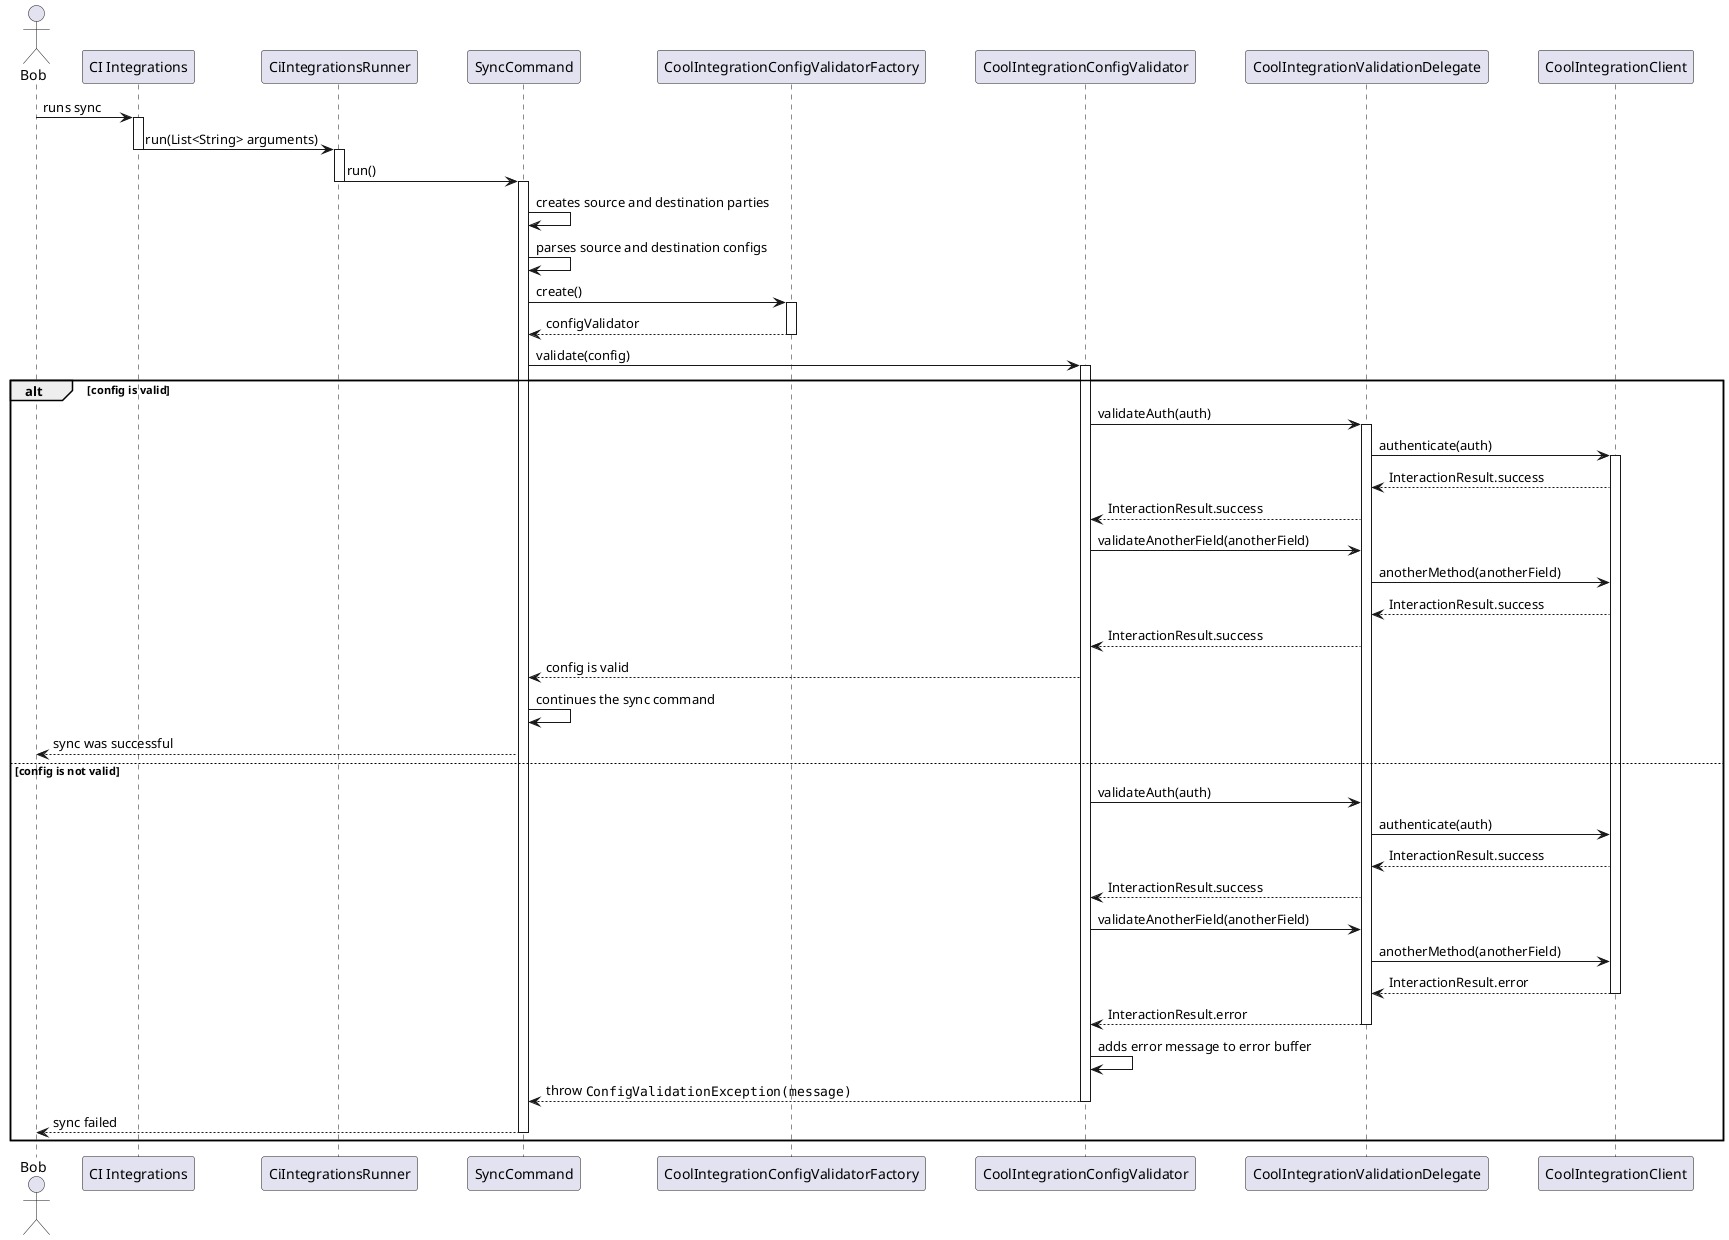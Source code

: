 @startuml ci_integrations_config_validator_sequence_diagram

skinparam ParticipantPadding 20
skinparam BoxPadding 10

actor Bob

participant "CI Integrations"
participant CiIntegrationsRunner
participant SyncCommand
participant CoolIntegrationConfigValidatorFactory
participant CoolIntegrationConfigValidator
participant CoolIntegrationValidationDelegate
participant CoolIntegrationClient

Bob -> "CI Integrations" : runs sync
activate "CI Integrations"

"CI Integrations" -> CiIntegrationsRunner: run(List<String> arguments)
deactivate "CI Integrations"
activate CiIntegrationsRunner

CiIntegrationsRunner -> SyncCommand: run()
deactivate CiIntegrationsRunner
activate SyncCommand

SyncCommand -> SyncCommand : creates source and destination parties
SyncCommand -> SyncCommand : parses source and destination configs

SyncCommand -> CoolIntegrationConfigValidatorFactory : create()
activate CoolIntegrationConfigValidatorFactory

CoolIntegrationConfigValidatorFactory --> SyncCommand : configValidator
deactivate CoolIntegrationConfigValidatorFactory

SyncCommand -> CoolIntegrationConfigValidator : validate(config)
activate CoolIntegrationConfigValidator

alt config is valid

    CoolIntegrationConfigValidator -> CoolIntegrationValidationDelegate : validateAuth(auth)
    activate CoolIntegrationValidationDelegate

    CoolIntegrationValidationDelegate -> CoolIntegrationClient : authenticate(auth)
    activate  CoolIntegrationClient
    CoolIntegrationClient --> CoolIntegrationValidationDelegate : InteractionResult.success
    CoolIntegrationValidationDelegate --> CoolIntegrationConfigValidator : InteractionResult.success

    CoolIntegrationConfigValidator -> CoolIntegrationValidationDelegate : validateAnotherField(anotherField)
    CoolIntegrationValidationDelegate -> CoolIntegrationClient : anotherMethod(anotherField)
    CoolIntegrationClient --> CoolIntegrationValidationDelegate : InteractionResult.success
    CoolIntegrationValidationDelegate --> CoolIntegrationConfigValidator : InteractionResult.success

    CoolIntegrationConfigValidator --> SyncCommand : config is valid
    SyncCommand -> SyncCommand : continues the sync command
    SyncCommand --> Bob : sync was successful

else config is not valid

    CoolIntegrationConfigValidator -> CoolIntegrationValidationDelegate : validateAuth(auth)

    CoolIntegrationValidationDelegate -> CoolIntegrationClient : authenticate(auth)
    CoolIntegrationClient --> CoolIntegrationValidationDelegate : InteractionResult.success
    CoolIntegrationValidationDelegate --> CoolIntegrationConfigValidator : InteractionResult.success

    CoolIntegrationConfigValidator -> CoolIntegrationValidationDelegate : validateAnotherField(anotherField)
    CoolIntegrationValidationDelegate -> CoolIntegrationClient : anotherMethod(anotherField)
    CoolIntegrationClient --> CoolIntegrationValidationDelegate : InteractionResult.error
    deactivate CoolIntegrationClient


    CoolIntegrationValidationDelegate --> CoolIntegrationConfigValidator : InteractionResult.error
    deactivate CoolIntegrationValidationDelegate

    CoolIntegrationConfigValidator -> CoolIntegrationConfigValidator : adds error message to error buffer

    CoolIntegrationConfigValidator --> SyncCommand : throw ""ConfigValidationException(message)""
    deactivate CoolIntegrationConfigValidator

    SyncCommand --> Bob : sync failed
    deactivate SyncCommand

end

deactivate CoolIntegrationValidationDelegate
deactivate CoolIntegrationConfigValidator

deactivate "CI Integrations"
deactivate SyncCommand

@enduml
